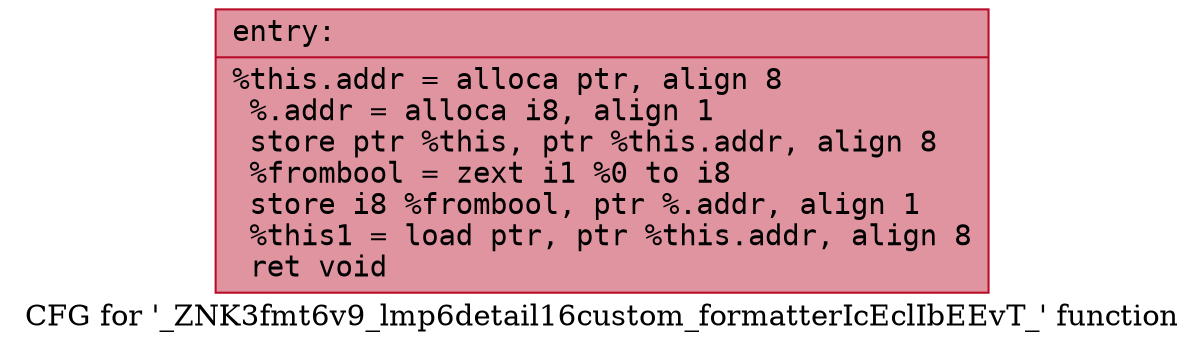 digraph "CFG for '_ZNK3fmt6v9_lmp6detail16custom_formatterIcEclIbEEvT_' function" {
	label="CFG for '_ZNK3fmt6v9_lmp6detail16custom_formatterIcEclIbEEvT_' function";

	Node0x55fec34b38a0 [shape=record,color="#b70d28ff", style=filled, fillcolor="#b70d2870" fontname="Courier",label="{entry:\l|  %this.addr = alloca ptr, align 8\l  %.addr = alloca i8, align 1\l  store ptr %this, ptr %this.addr, align 8\l  %frombool = zext i1 %0 to i8\l  store i8 %frombool, ptr %.addr, align 1\l  %this1 = load ptr, ptr %this.addr, align 8\l  ret void\l}"];
}
